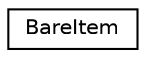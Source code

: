 digraph "Graphical Class Hierarchy"
{
 // LATEX_PDF_SIZE
  edge [fontname="Helvetica",fontsize="10",labelfontname="Helvetica",labelfontsize="10"];
  node [fontname="Helvetica",fontsize="10",shape=record];
  rankdir="LR";
  Node0 [label="BareItem",height=0.2,width=0.4,color="black", fillcolor="white", style="filled",URL="$classBareItem.html",tooltip=" "];
}

